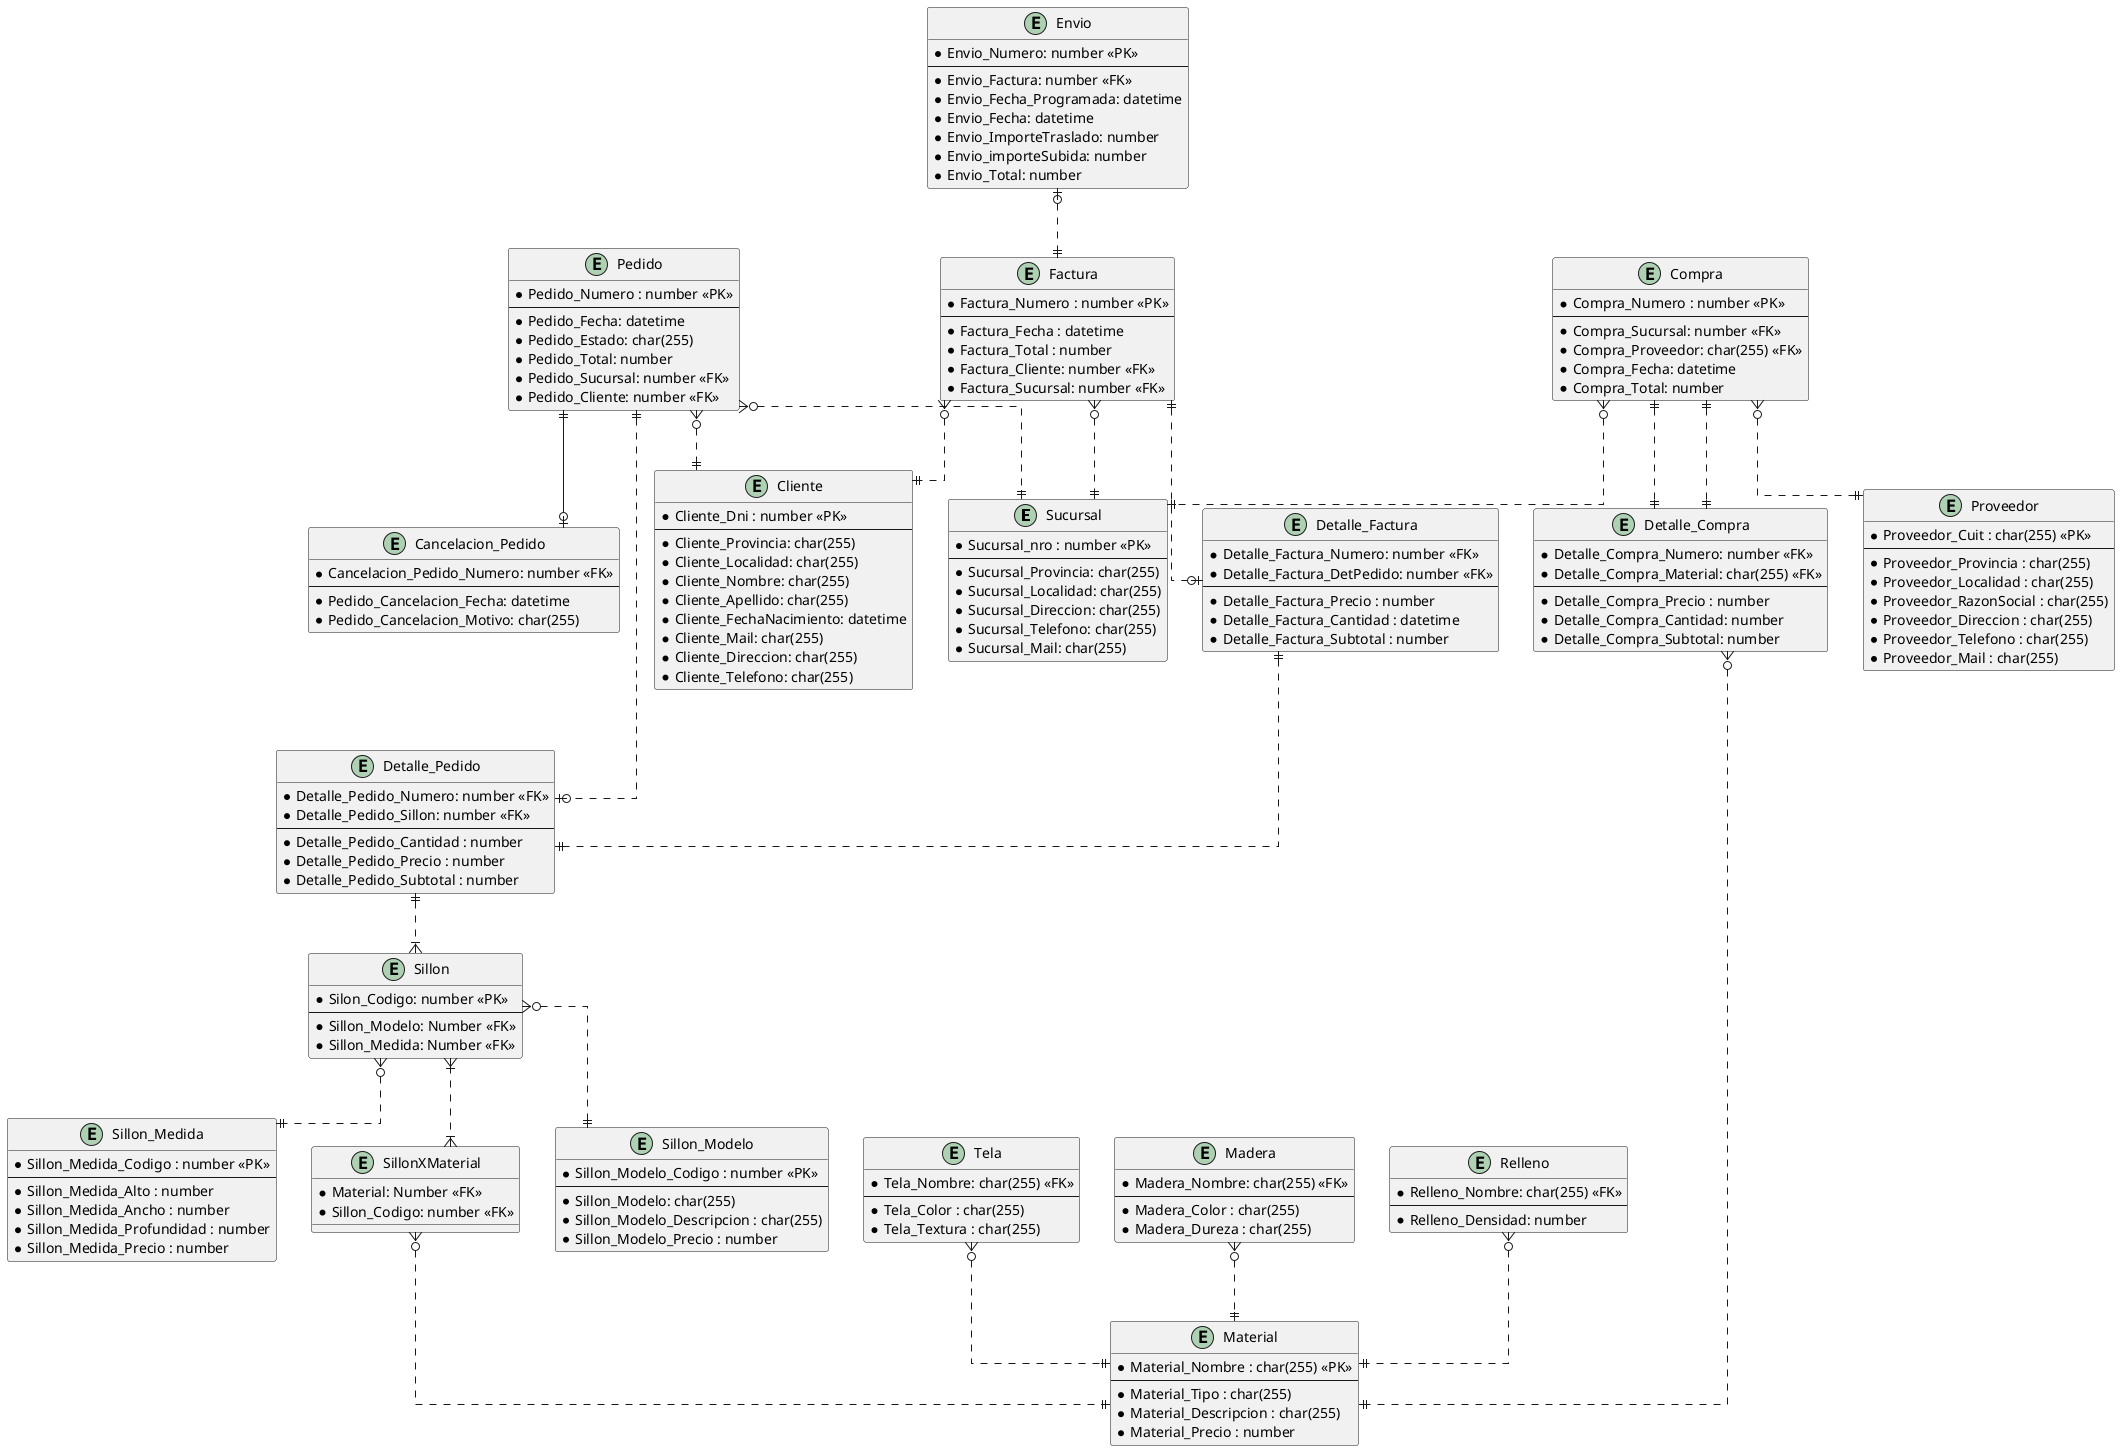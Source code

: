 @startuml

skinparam linetype ortho

' ENTITIES DECLARATION

entity "Sucursal" as Suc {
  *Sucursal_nro : number <<PK>>
  --
  *Sucursal_Provincia: char(255)
  *Sucursal_Localidad: char(255)
  *Sucursal_Direccion: char(255)
  *Sucursal_Telefono: char(255)
  *Sucursal_Mail: char(255)
}

entity "Pedido" as Ped {
  *Pedido_Numero : number <<PK>>
  --
  *Pedido_Fecha: datetime 
  *Pedido_Estado: char(255)
  *Pedido_Total: number
  *Pedido_Sucursal: number <<FK>>
  *Pedido_Cliente: number <<FK>>
}

entity "Detalle_Pedido" as Det_Ped {
  *Detalle_Pedido_Numero: number <<FK>>
  *Detalle_Pedido_Sillon: number <<FK>>
  --
  *Detalle_Pedido_Cantidad : number
  *Detalle_Pedido_Precio : number
  *Detalle_Pedido_Subtotal : number
}

entity "Cancelacion_Pedido" as Can_Ped{
  *Cancelacion_Pedido_Numero: number <<FK>>
  --
  *Pedido_Cancelacion_Fecha: datetime
  *Pedido_Cancelacion_Motivo: char(255)
}

entity "Cliente" as Cli {
  *Cliente_Dni : number <<PK>>
  --
  *Cliente_Provincia: char(255)
  *Cliente_Localidad: char(255)
  *Cliente_Nombre: char(255)
  *Cliente_Apellido: char(255)
  *Cliente_FechaNacimiento: datetime
  *Cliente_Mail: char(255)
  *Cliente_Direccion: char(255)
  *Cliente_Telefono: char(255)
} 


entity "Sillon" as Si {
  *Silon_Codigo: number <<PK>>
  --
  *Sillon_Modelo: Number <<FK>>
  *Sillon_Medida: Number <<FK>>
}

entity "SillonXMaterial" as Si_Mat
{
  *Material: Number <<FK>>
  *Sillon_Codigo: number <<FK>>
}

entity "Sillon_Modelo" as Si_Mod {
  *Sillon_Modelo_Codigo : number <<PK>>
  --
  *Sillon_Modelo: char(255)
  *Sillon_Modelo_Descripcion : char(255)
  *Sillon_Modelo_Precio : number
}

entity "Sillon_Medida" as Si_Med {
  *Sillon_Medida_Codigo : number <<PK>>
  --
  *Sillon_Medida_Alto : number
  *Sillon_Medida_Ancho : number
  *Sillon_Medida_Profundidad : number
  *Sillon_Medida_Precio : number
}

entity "Material" as Mat {
  *Material_Nombre : char(255) <<PK>>
  --
  *Material_Tipo : char(255)
  *Material_Descripcion : char(255)
  *Material_Precio : number
}

entity "Tela" as Te {
  *Tela_Nombre: char(255) <<FK>>
  --
  *Tela_Color : char(255)
  *Tela_Textura : char(255)
}

entity "Madera" as Mad {
  *Madera_Nombre: char(255) <<FK>>
  --
  *Madera_Color : char(255)
  *Madera_Dureza : char(255)
}

entity "Relleno" as Re {
  *Relleno_Nombre: char(255) <<FK>>
  --
  *Relleno_Densidad: number
}

entity "Factura" as Fac {
  *Factura_Numero : number <<PK>>
  --
  *Factura_Fecha : datetime
  *Factura_Total : number
  *Factura_Cliente: number <<FK>>
  *Factura_Sucursal: number <<FK>>
}

entity "Detalle_Factura" as Det_Fac {
  *Detalle_Factura_Numero: number <<FK>>
  *Detalle_Factura_DetPedido: number <<FK>>
  --
  *Detalle_Factura_Precio : number 
  *Detalle_Factura_Cantidad : datetime
  *Detalle_Factura_Subtotal : number
}

entity "Envio" as Env
{
  *Envio_Numero: number <<PK>>
  --
  *Envio_Factura: number <<FK>>
  *Envio_Fecha_Programada: datetime
  *Envio_Fecha: datetime
  *Envio_ImporteTraslado: number
  *Envio_importeSubida: number
  *Envio_Total: number
}

entity "Compra" as Comp {
  *Compra_Numero : number <<PK>>
  --
  *Compra_Sucursal: number <<FK>>
  *Compra_Proveedor: char(255) <<FK>>
  *Compra_Fecha: datetime
  *Compra_Total: number
}

entity "Detalle_Compra" as Det_Comp {
  *Detalle_Compra_Numero: number <<FK>>
  *Detalle_Compra_Material: char(255) <<FK>>
  --
  *Detalle_Compra_Precio : number
  *Detalle_Compra_Cantidad: number
  *Detalle_Compra_Subtotal: number
}

entity "Proveedor" as Prov {
  *Proveedor_Cuit : char(255) <<PK>>
  --
  *Proveedor_Provincia : char(255)
  *Proveedor_Localidad : char(255)
  *Proveedor_RazonSocial : char(255)
  *Proveedor_Direccion : char(255)
  *Proveedor_Telefono : char(255)
  *Proveedor_Mail : char(255)
}


' ENTITIES RELATIONSHIPS

' Pedidos
Ped ||..o| Det_Ped

Ped ||--o| Can_Ped
Ped }o..|| Suc
Ped }o..|| Cli

Det_Ped ||..|{ Si
' Sillon
Si }o..|| Si_Mod
Si }o..|| Si_Med
Si }|..|{ Si_Mat
Si_Mat }o..|| Mat

' Sillon Materiales
Mad }o..|| Mat
Re  }o..|| Mat
Te  }o..|| Mat

' Facturacion
Fac ||..o| Det_Fac
Fac }o..|| Suc
Fac }o..|| Cli

Det_Fac ||..|| Det_Ped

' Compra
Comp ||..|| Det_Comp
Comp }o..|| Suc
Comp }o..|| Prov
Comp ||..|| Det_Comp

Det_Comp }o..|| Mat

' Envio
Env |o..|| Fac
  
@enduml
